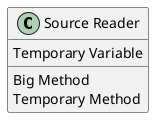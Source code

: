 @startuml
class "Source Reader" {
    {method} Big Method
    {field} Temporary Variable
    {method} Temporary Method
}
@enduml

